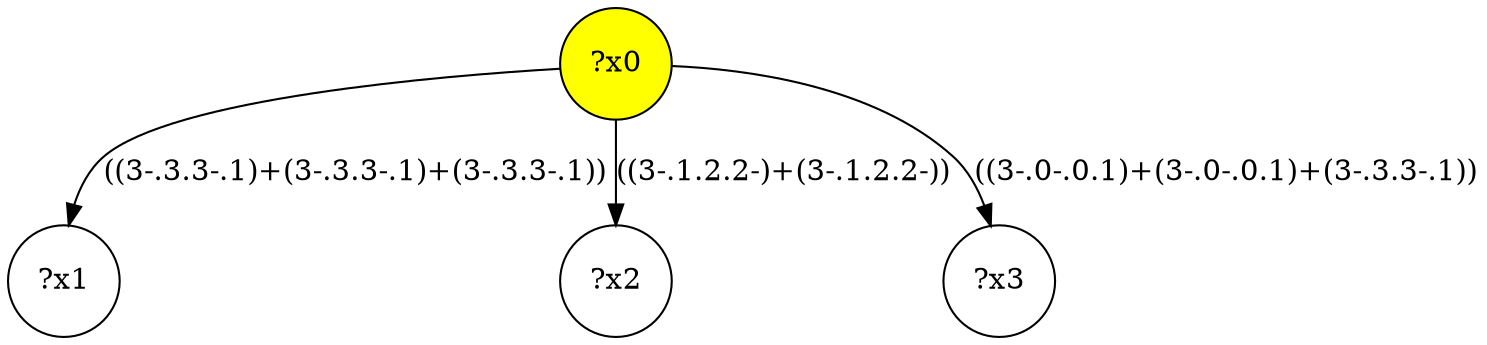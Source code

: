 digraph g {
	x0 [fillcolor="yellow", style="filled," shape=circle, label="?x0"];
	x1 [shape=circle, label="?x1"];
	x0 -> x1 [label="((3-.3.3-.1)+(3-.3.3-.1)+(3-.3.3-.1))"];
	x2 [shape=circle, label="?x2"];
	x0 -> x2 [label="((3-.1.2.2-)+(3-.1.2.2-))"];
	x3 [shape=circle, label="?x3"];
	x0 -> x3 [label="((3-.0-.0.1)+(3-.0-.0.1)+(3-.3.3-.1))"];
}
